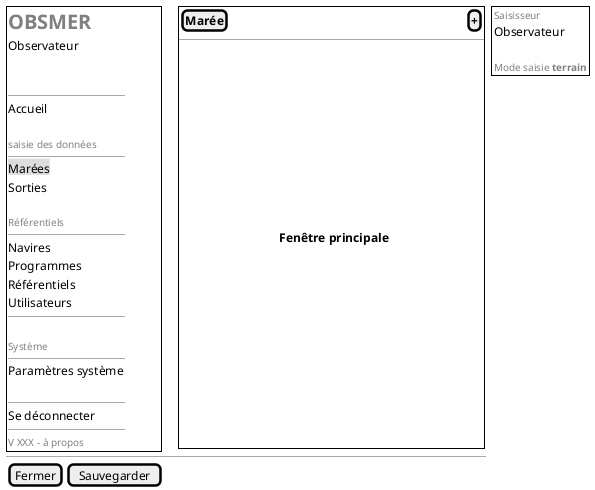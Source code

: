 @startsalt
{
  {+
   {
       <b><font color=grey size=20>OBSMER    | . | . | . | . | . | . | .
       Observateur
       .
       .
       --
       Accueil    | .
       .
       <font color=grey size=10>saisie des données
       --
       <back:#DDD>Marées        | .
       Sorties        | .
       .
       <font color=grey size=10>Référentiels
       --
       Navires       | .
       Programmes        | .
       Référentiels        | .
       Utilisateurs        | .
       --
       .
       <font color=grey size=10>Système
       --
       Paramètres système       | .
       .

       --
       Se déconnecter       | .
       --
   }

   {
      <font color=grey size=10>V XXX - à propos
   }
  } | . | {+
    { [<b>Marée] | . |  . |  . | . | . | . | . | . | . | . | . | . | . | . | . | . | . |. |. |. |. |. |. |. |. |. |. |. |. |. |. |. |. |. |. |. |. |. |. |. |. |. |. |. |. |[<b>+] }
    --
    .
    .
    .
    .
    .
    .
    .
    .
    .
    .
    { | . | . | . | . | . | . | . | . | . | . | . | . | . | . | . | . | . | . | . | <b>Fenêtre principale }
    .
    .
    .
    .
    .
    .
    .
    .
    .
    .
    .

    } | . | {+
    { <font color=grey size=10>Saisisseur
    Observateur
    .
    <font color=grey size=10>Mode saisie <b>terrain}
 }
  -- | -- | --
  { [Fermer] | [Sauvegarder]}
}
@endsalt

